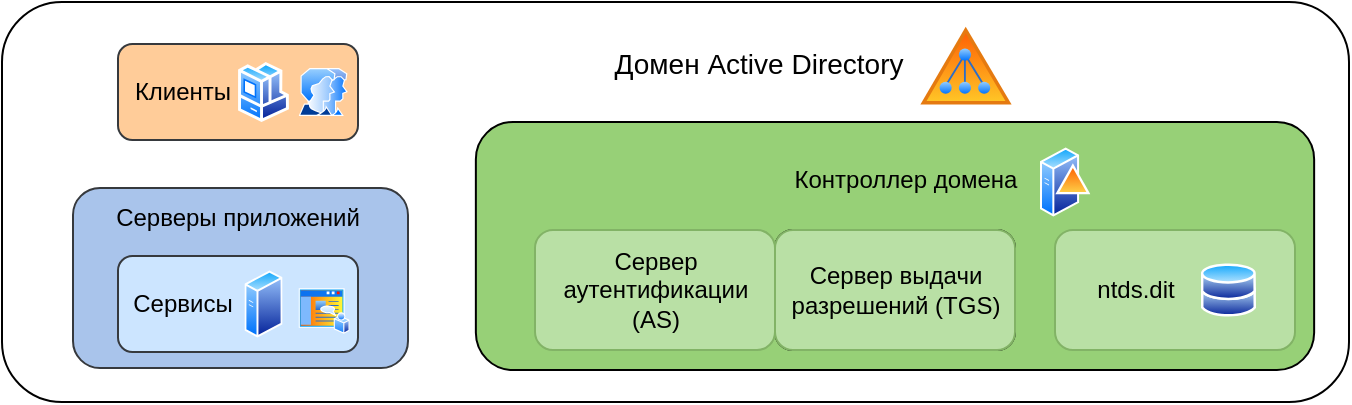 <mxfile version="20.2.0" pages="2"><diagram id="l8hXMBHkgcEJcSW0mbfh" name="Page-1"><mxGraphModel dx="813" dy="510" grid="1" gridSize="10" guides="1" tooltips="1" connect="1" arrows="1" fold="1" page="1" pageScale="1" pageWidth="1169" pageHeight="827" background="#ffffff" math="0" shadow="0"><root><mxCell id="0"/><mxCell id="1" parent="0"/><mxCell id="YPCvR8dtVITvZaqJ_0S2-1" value="" style="rounded=1;whiteSpace=wrap;html=1;labelBackgroundColor=none;fontFamily=Helvetica;fontSize=14;fontColor=#000000;" vertex="1" parent="1"><mxGeometry x="270" y="320" width="673.5" height="200" as="geometry"/></mxCell><mxCell id="YPCvR8dtVITvZaqJ_0S2-3" value="" style="rounded=1;whiteSpace=wrap;html=1;labelBackgroundColor=none;fontFamily=Helvetica;fillColor=#ffcc99;strokeColor=#36393d;" vertex="1" parent="1"><mxGeometry x="328" y="341" width="120" height="48" as="geometry"/></mxCell><mxCell id="YPCvR8dtVITvZaqJ_0S2-4" value="" style="rounded=1;whiteSpace=wrap;html=1;labelBackgroundColor=none;fontFamily=Helvetica;fontColor=#000000;fillColor=#97D077;" vertex="1" parent="1"><mxGeometry x="506.93" y="380" width="419.14" height="124" as="geometry"/></mxCell><mxCell id="YPCvR8dtVITvZaqJ_0S2-5" value="" style="rounded=1;whiteSpace=wrap;html=1;labelBackgroundColor=none;fontFamily=Helvetica;fillColor=#B9E0A5;strokeColor=#82b366;" vertex="1" parent="1"><mxGeometry x="796.5" y="434" width="120" height="60" as="geometry"/></mxCell><mxCell id="YPCvR8dtVITvZaqJ_0S2-6" value="" style="rounded=1;whiteSpace=wrap;html=1;labelBackgroundColor=none;fontFamily=Helvetica;fontColor=#000000;" vertex="1" parent="1"><mxGeometry x="656.5" y="434" width="120" height="60" as="geometry"/></mxCell><mxCell id="YPCvR8dtVITvZaqJ_0S2-8" value="Клиенты" style="text;html=1;strokeColor=none;fillColor=none;align=center;verticalAlign=middle;whiteSpace=wrap;rounded=0;" vertex="1" parent="1"><mxGeometry x="278" y="350" width="165" height="30" as="geometry"/></mxCell><mxCell id="YPCvR8dtVITvZaqJ_0S2-9" value="Контроллер домена" style="text;html=1;strokeColor=none;fillColor=none;align=center;verticalAlign=middle;whiteSpace=wrap;rounded=0;fontFamily=Helvetica;" vertex="1" parent="1"><mxGeometry x="566.5" y="383" width="310" height="51" as="geometry"/></mxCell><mxCell id="YPCvR8dtVITvZaqJ_0S2-10" value="ntds.dit" style="text;html=1;strokeColor=none;fillColor=none;align=center;verticalAlign=middle;whiteSpace=wrap;rounded=0;fontFamily=Helvetica;" vertex="1" parent="1"><mxGeometry x="777" y="434" width="120" height="60" as="geometry"/></mxCell><mxCell id="YPCvR8dtVITvZaqJ_0S2-11" value="Домен Active Directory" style="text;html=1;strokeColor=none;fillColor=none;align=center;verticalAlign=middle;whiteSpace=wrap;rounded=0;fontSize=14;" vertex="1" parent="1"><mxGeometry x="531" y="336" width="235" height="30" as="geometry"/></mxCell><mxCell id="YPCvR8dtVITvZaqJ_0S2-13" value="Сервер аутентификации (AS)" style="text;html=1;strokeColor=#82b366;fillColor=#B9E0A5;align=center;verticalAlign=middle;whiteSpace=wrap;rounded=1;fontFamily=Helvetica;" vertex="1" parent="1"><mxGeometry x="536.5" y="434" width="120" height="60" as="geometry"/></mxCell><mxCell id="YPCvR8dtVITvZaqJ_0S2-14" value="Сервер выдачи разрешений (TGS)" style="text;html=1;strokeColor=#82b366;fillColor=#B9E0A5;align=center;verticalAlign=middle;whiteSpace=wrap;rounded=1;fontFamily=Helvetica;" vertex="1" parent="1"><mxGeometry x="656.5" y="434" width="120" height="60" as="geometry"/></mxCell><mxCell id="YPCvR8dtVITvZaqJ_0S2-15" value="" style="aspect=fixed;perimeter=ellipsePerimeter;html=1;align=center;shadow=0;dashed=0;spacingTop=3;image;image=img/lib/active_directory/active_directory.svg;labelBackgroundColor=none;fontFamily=Helvetica;fontSize=14;fontColor=#000000;" vertex="1" parent="1"><mxGeometry x="727" y="330" width="50" height="42.5" as="geometry"/></mxCell><mxCell id="YPCvR8dtVITvZaqJ_0S2-16" value="" style="aspect=fixed;perimeter=ellipsePerimeter;html=1;align=center;shadow=0;dashed=0;spacingTop=3;image;image=img/lib/active_directory/databases.svg;labelBackgroundColor=none;fontFamily=Helvetica;fontSize=14;fontColor=#000000;" vertex="1" parent="1"><mxGeometry x="869.45" y="450.5" width="27.55" height="27" as="geometry"/></mxCell><mxCell id="YPCvR8dtVITvZaqJ_0S2-17" value="" style="aspect=fixed;perimeter=ellipsePerimeter;html=1;align=center;shadow=0;dashed=0;spacingTop=3;image;image=img/lib/active_directory/workstation_client.svg;labelBackgroundColor=none;fontFamily=Helvetica;fontSize=14;fontColor=#000000;" vertex="1" parent="1"><mxGeometry x="388" y="350" width="25.5" height="30" as="geometry"/></mxCell><mxCell id="YPCvR8dtVITvZaqJ_0S2-18" value="" style="aspect=fixed;perimeter=ellipsePerimeter;html=1;align=center;shadow=0;dashed=0;spacingTop=3;image;image=img/lib/active_directory/user_accounts.svg;labelBackgroundColor=none;fontFamily=Helvetica;fontSize=14;fontColor=#000000;" vertex="1" parent="1"><mxGeometry x="418.26" y="353" width="24.74" height="24" as="geometry"/></mxCell><mxCell id="YPCvR8dtVITvZaqJ_0S2-21" value="" style="aspect=fixed;perimeter=ellipsePerimeter;html=1;align=center;shadow=0;dashed=0;spacingTop=3;image;image=img/lib/active_directory/domain_controller.svg;labelBackgroundColor=none;fontFamily=Helvetica;fontSize=14;fontColor=#000000;" vertex="1" parent="1"><mxGeometry x="789" y="392" width="25.2" height="36" as="geometry"/></mxCell><mxCell id="YPCvR8dtVITvZaqJ_0S2-22" value="" style="rounded=1;whiteSpace=wrap;html=1;labelBackgroundColor=none;fontFamily=Helvetica;fillColor=#A9C4EB;strokeColor=#36393d;" vertex="1" parent="1"><mxGeometry x="305.5" y="413" width="167.5" height="90" as="geometry"/></mxCell><mxCell id="YPCvR8dtVITvZaqJ_0S2-23" value="Серверы приложений" style="text;html=1;strokeColor=none;fillColor=none;align=center;verticalAlign=middle;whiteSpace=wrap;rounded=0;" vertex="1" parent="1"><mxGeometry x="323" y="413" width="130" height="30" as="geometry"/></mxCell><mxCell id="YPCvR8dtVITvZaqJ_0S2-2" value="" style="rounded=1;whiteSpace=wrap;html=1;labelBackgroundColor=none;fontFamily=Helvetica;fillColor=#cce5ff;strokeColor=#36393d;" vertex="1" parent="1"><mxGeometry x="328" y="447" width="120" height="48" as="geometry"/></mxCell><mxCell id="YPCvR8dtVITvZaqJ_0S2-12" value="Сервисы" style="text;html=1;strokeColor=none;fillColor=none;align=center;verticalAlign=middle;whiteSpace=wrap;rounded=0;" vertex="1" parent="1"><mxGeometry x="278" y="456" width="165" height="30" as="geometry"/></mxCell><mxCell id="YPCvR8dtVITvZaqJ_0S2-19" value="" style="aspect=fixed;perimeter=ellipsePerimeter;html=1;align=center;shadow=0;dashed=0;spacingTop=3;image;image=img/lib/active_directory/home_page.svg;labelBackgroundColor=none;fontFamily=Helvetica;fontSize=14;fontColor=#000000;" vertex="1" parent="1"><mxGeometry x="418.26" y="463" width="25.56" height="23" as="geometry"/></mxCell><mxCell id="YPCvR8dtVITvZaqJ_0S2-20" value="" style="aspect=fixed;perimeter=ellipsePerimeter;html=1;align=center;shadow=0;dashed=0;spacingTop=3;image;image=img/lib/active_directory/generic_server.svg;labelBackgroundColor=none;fontFamily=Helvetica;fontSize=14;fontColor=#000000;" vertex="1" parent="1"><mxGeometry x="391.23" y="454" width="19.04" height="34" as="geometry"/></mxCell></root></mxGraphModel></diagram><diagram id="B2Wk3EswOYPMdwbiEJxE" name="Страница 2"><mxGraphModel dx="1422" dy="892" grid="1" gridSize="10" guides="1" tooltips="1" connect="1" arrows="1" fold="1" page="1" pageScale="1" pageWidth="827" pageHeight="1169" math="0" shadow="0"><root><mxCell id="0"/><mxCell id="1" parent="0"/></root></mxGraphModel></diagram></mxfile>